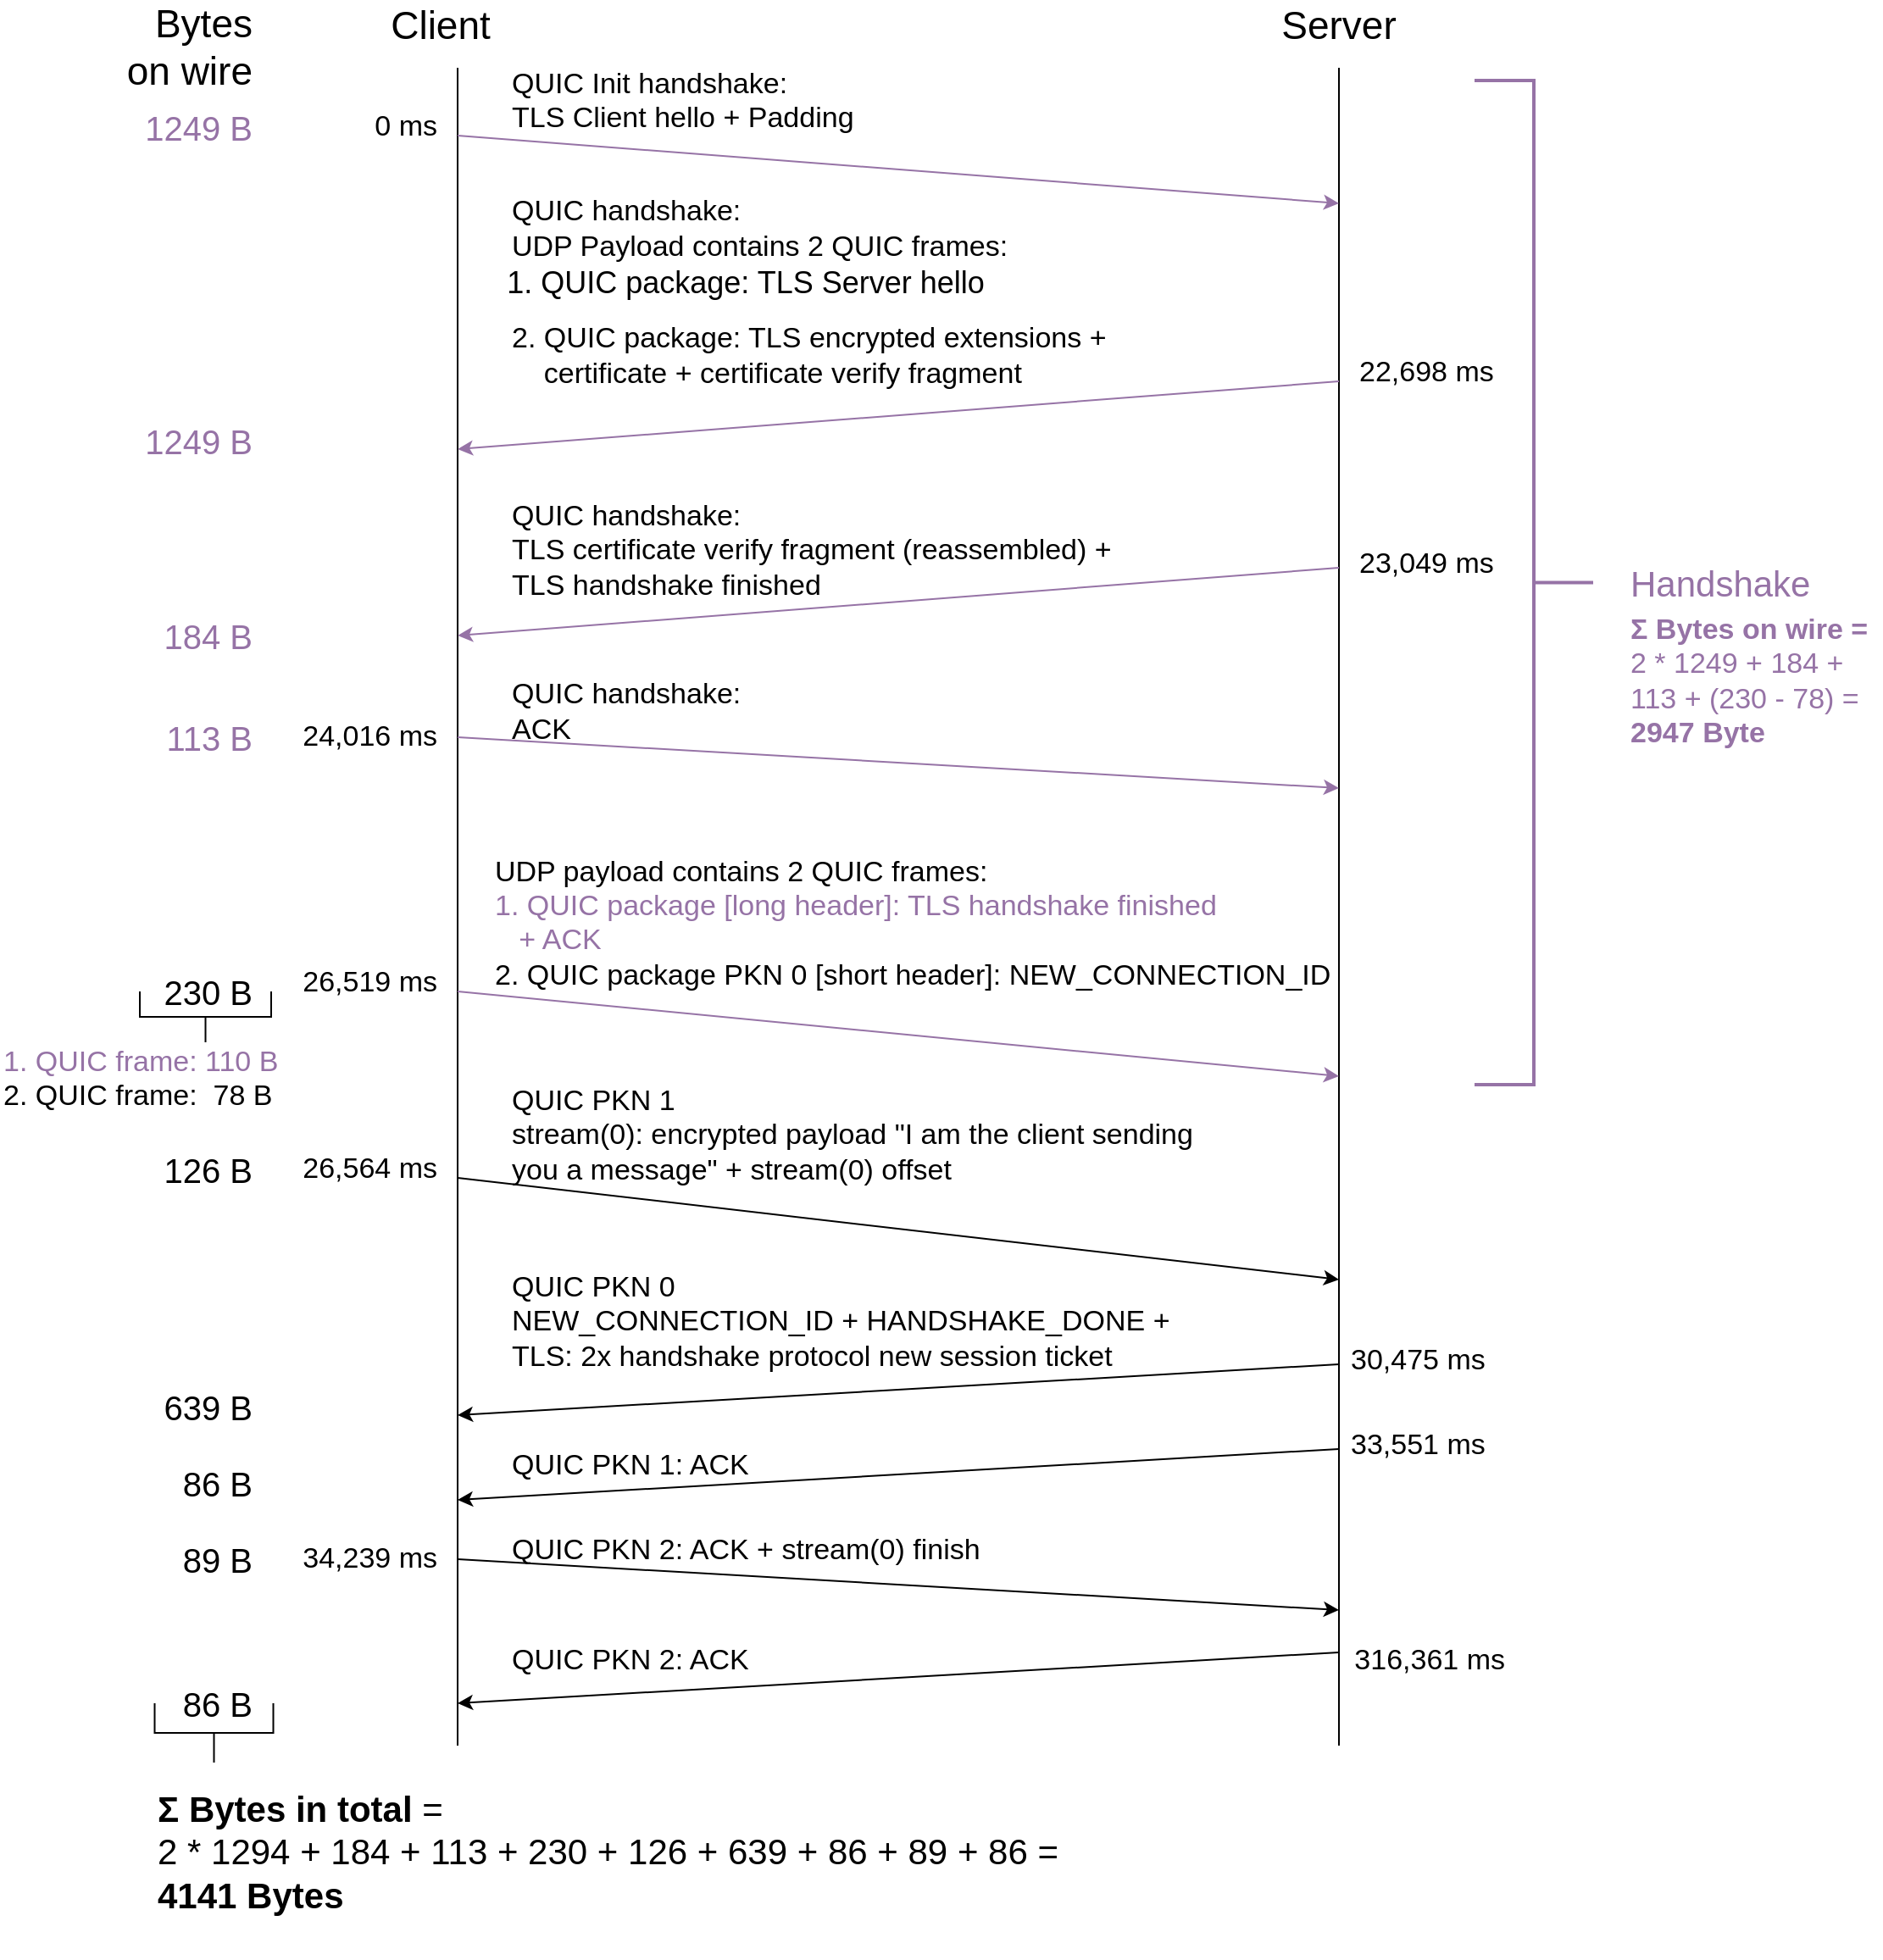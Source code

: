 <mxfile version="14.5.1" type="device"><diagram id="x0gSCZGaEuYicQwvjOlC" name="Page-1"><mxGraphModel dx="1340" dy="742" grid="1" gridSize="10" guides="1" tooltips="1" connect="0" arrows="0" fold="1" page="1" pageScale="1" pageWidth="1200" pageHeight="1200" math="0" shadow="0"><root><mxCell id="0"/><mxCell id="1" parent="0"/><mxCell id="NbLphNs9jakqBW81VieO-15" value="&lt;div&gt;230 B&lt;/div&gt;" style="text;html=1;strokeColor=none;fillColor=none;align=right;verticalAlign=middle;whiteSpace=wrap;rounded=0;fontSize=20;" parent="1" vertex="1"><mxGeometry x="141.25" y="590" width="70" height="30" as="geometry"/></mxCell><mxCell id="_ei9r4hL-XxDYNwg9gA8-1" value="" style="strokeWidth=1;html=1;shape=mxgraph.flowchart.annotation_2;align=left;labelPosition=right;pointerEvents=1;fontSize=17;fontColor=#000000;direction=north;" parent="1" vertex="1"><mxGeometry x="151.25" y="1025" width="70" height="35" as="geometry"/></mxCell><mxCell id="cJGk9ka3zF5pCLoGdGPx-20" value="" style="strokeWidth=1;html=1;shape=mxgraph.flowchart.annotation_2;align=left;labelPosition=right;pointerEvents=1;fontSize=17;fontColor=#000000;direction=north;" parent="1" vertex="1"><mxGeometry x="142.5" y="605" width="77.5" height="30" as="geometry"/></mxCell><mxCell id="YD2Hot73zTa4RAGKzUU3-1" value="" style="endArrow=none;html=1;" parent="1" edge="1"><mxGeometry width="50" height="50" relative="1" as="geometry"><mxPoint x="330" y="1050" as="sourcePoint"/><mxPoint x="330" y="60" as="targetPoint"/></mxGeometry></mxCell><mxCell id="YD2Hot73zTa4RAGKzUU3-2" value="" style="endArrow=none;html=1;" parent="1" edge="1"><mxGeometry width="50" height="50" relative="1" as="geometry"><mxPoint x="850" y="1050" as="sourcePoint"/><mxPoint x="850" y="60" as="targetPoint"/></mxGeometry></mxCell><mxCell id="YD2Hot73zTa4RAGKzUU3-3" value="" style="endArrow=classic;html=1;fillColor=#e1d5e7;strokeColor=#9673A6;" parent="1" edge="1"><mxGeometry width="50" height="50" relative="1" as="geometry"><mxPoint x="330" y="100" as="sourcePoint"/><mxPoint x="850" y="140" as="targetPoint"/></mxGeometry></mxCell><mxCell id="YD2Hot73zTa4RAGKzUU3-4" value="Client" style="text;html=1;strokeColor=none;fillColor=none;align=center;verticalAlign=middle;whiteSpace=wrap;rounded=0;fontSize=23;" parent="1" vertex="1"><mxGeometry x="300" y="25" width="40" height="20" as="geometry"/></mxCell><mxCell id="YD2Hot73zTa4RAGKzUU3-5" value="Server" style="text;html=1;strokeColor=none;fillColor=none;align=center;verticalAlign=middle;whiteSpace=wrap;rounded=0;fontSize=23;" parent="1" vertex="1"><mxGeometry x="830" y="20" width="40" height="30" as="geometry"/></mxCell><mxCell id="YD2Hot73zTa4RAGKzUU3-10" value="" style="endArrow=classic;html=1;fontSize=23;fillColor=#e1d5e7;strokeColor=#9673a6;" parent="1" edge="1"><mxGeometry width="50" height="50" relative="1" as="geometry"><mxPoint x="850" y="245" as="sourcePoint"/><mxPoint x="330" y="285" as="targetPoint"/></mxGeometry></mxCell><mxCell id="YD2Hot73zTa4RAGKzUU3-11" value="&lt;div style=&quot;font-size: 17px&quot;&gt;&lt;font style=&quot;font-size: 17px&quot;&gt;&lt;font&gt;QUIC handshake: &lt;/font&gt;&lt;br&gt;&lt;/font&gt;&lt;/div&gt;&lt;div style=&quot;font-size: 17px&quot;&gt;&lt;font style=&quot;font-size: 17px&quot;&gt;&lt;font&gt;UDP Payload contains 2 QUIC frames:&lt;/font&gt;&lt;br&gt;&lt;/font&gt;&lt;/div&gt;" style="text;html=1;strokeColor=none;fillColor=none;align=left;verticalAlign=middle;whiteSpace=wrap;rounded=0;fontSize=23;" parent="1" vertex="1"><mxGeometry x="360" y="135" width="340" height="40" as="geometry"/></mxCell><mxCell id="YD2Hot73zTa4RAGKzUU3-12" value="&lt;font style=&quot;font-size: 18px&quot;&gt;1. QUIC package: TLS Server hello&lt;br&gt;&lt;/font&gt;" style="text;html=1;strokeColor=none;fillColor=none;align=center;verticalAlign=middle;whiteSpace=wrap;rounded=0;fontSize=23;" parent="1" vertex="1"><mxGeometry x="340" y="175" width="320" height="20" as="geometry"/></mxCell><mxCell id="YD2Hot73zTa4RAGKzUU3-13" value="&lt;div style=&quot;font-size: 17px&quot; align=&quot;left&quot;&gt;&lt;font style=&quot;font-size: 17px&quot;&gt;2&lt;/font&gt;&lt;font style=&quot;font-size: 17px&quot;&gt;. QUIC package: TLS encrypted extensions&lt;/font&gt;&lt;font style=&quot;font-size: 17px&quot;&gt; +&lt;/font&gt;&lt;/div&gt;&lt;div style=&quot;font-size: 17px&quot; align=&quot;left&quot;&gt;&lt;font style=&quot;font-size: 17px&quot;&gt;&amp;nbsp;&amp;nbsp;&amp;nbsp; certificate + certificate verify fragment&lt;br&gt;&lt;/font&gt;&lt;/div&gt;" style="text;html=1;strokeColor=none;fillColor=none;align=left;verticalAlign=middle;whiteSpace=wrap;rounded=0;fontSize=23;" parent="1" vertex="1"><mxGeometry x="360" y="195" width="370" height="70" as="geometry"/></mxCell><mxCell id="YD2Hot73zTa4RAGKzUU3-17" value="&lt;div&gt;&lt;font style=&quot;font-size: 17px&quot;&gt;QUIC&lt;/font&gt;&lt;font&gt; handshake:&lt;/font&gt;&lt;/div&gt;&lt;div&gt;&lt;font&gt;TLS certificate verify fragment (reassembled) + &lt;br&gt;&lt;/font&gt;&lt;/div&gt;&lt;div&gt;&lt;font&gt;TLS handshake finished&lt;br&gt;&lt;/font&gt;&lt;/div&gt;" style="text;html=1;strokeColor=none;fillColor=none;align=left;verticalAlign=middle;whiteSpace=wrap;rounded=0;fontSize=17;" parent="1" vertex="1"><mxGeometry x="360" y="305" width="400" height="80" as="geometry"/></mxCell><mxCell id="YD2Hot73zTa4RAGKzUU3-18" value="" style="endArrow=classic;html=1;fontSize=17;fillColor=#e1d5e7;strokeColor=#9673a6;" parent="1" edge="1"><mxGeometry width="50" height="50" relative="1" as="geometry"><mxPoint x="850" y="355" as="sourcePoint"/><mxPoint x="330" y="395" as="targetPoint"/></mxGeometry></mxCell><mxCell id="YD2Hot73zTa4RAGKzUU3-20" value="" style="endArrow=classic;html=1;fontSize=17;fillColor=#e1d5e7;strokeColor=#9673a6;" parent="1" edge="1"><mxGeometry width="50" height="50" relative="1" as="geometry"><mxPoint x="330" y="455" as="sourcePoint"/><mxPoint x="850" y="485" as="targetPoint"/></mxGeometry></mxCell><mxCell id="YD2Hot73zTa4RAGKzUU3-21" value="&lt;div&gt;&lt;font style=&quot;font-size: 17px&quot;&gt;QUIC&lt;/font&gt;&lt;font&gt; handshake:&lt;/font&gt;&lt;/div&gt;&lt;font&gt;ACK&lt;/font&gt;" style="text;html=1;strokeColor=none;fillColor=none;align=left;verticalAlign=middle;whiteSpace=wrap;rounded=0;fontSize=17;" parent="1" vertex="1"><mxGeometry x="360" y="400" width="210" height="80" as="geometry"/></mxCell><mxCell id="YD2Hot73zTa4RAGKzUU3-23" value="" style="endArrow=classic;html=1;fontSize=17;fillColor=#e1d5e7;strokeColor=#9673a6;" parent="1" edge="1"><mxGeometry width="50" height="50" relative="1" as="geometry"><mxPoint x="330" y="605" as="sourcePoint"/><mxPoint x="850" y="655" as="targetPoint"/></mxGeometry></mxCell><mxCell id="YD2Hot73zTa4RAGKzUU3-24" value="&lt;div&gt;UDP payload contains 2 QUIC frames:&lt;/div&gt;&lt;div&gt;&lt;font color=&quot;#9673A6&quot;&gt;1. QUIC package [long header]: TLS handshake finished&lt;/font&gt;&lt;/div&gt;&lt;div&gt;&lt;font color=&quot;#9673A6&quot;&gt;&amp;nbsp;&amp;nbsp; + ACK&lt;/font&gt;&lt;/div&gt;&lt;div&gt;2. QUIC package PKN 0 [short header]: NEW_CONNECTION_ID &lt;br&gt;&lt;/div&gt;&lt;div&gt;&lt;br&gt;&lt;/div&gt;" style="text;html=1;strokeColor=none;fillColor=none;align=left;verticalAlign=middle;whiteSpace=wrap;rounded=0;fontSize=17;" parent="1" vertex="1"><mxGeometry x="350" y="520" width="520" height="110" as="geometry"/></mxCell><mxCell id="YD2Hot73zTa4RAGKzUU3-25" value="" style="endArrow=classic;html=1;fontSize=17;" parent="1" edge="1"><mxGeometry width="50" height="50" relative="1" as="geometry"><mxPoint x="330" y="715" as="sourcePoint"/><mxPoint x="850" y="775" as="targetPoint"/></mxGeometry></mxCell><mxCell id="YD2Hot73zTa4RAGKzUU3-26" value="&lt;div&gt;&lt;font style=&quot;font-size: 17px&quot;&gt;QUIC&lt;/font&gt; PKN 1 &lt;/div&gt;&lt;div&gt;stream(0): encrypted payload &quot;I am the client sending you a message&quot; + stream(0) offset&lt;br&gt;&lt;/div&gt;" style="text;html=1;strokeColor=none;fillColor=none;align=left;verticalAlign=middle;whiteSpace=wrap;rounded=0;fontSize=17;" parent="1" vertex="1"><mxGeometry x="360" y="650" width="410" height="80" as="geometry"/></mxCell><mxCell id="YD2Hot73zTa4RAGKzUU3-27" value="0 ms" style="text;html=1;strokeColor=none;fillColor=none;align=right;verticalAlign=middle;whiteSpace=wrap;rounded=0;fontSize=17;" parent="1" vertex="1"><mxGeometry x="280" y="85" width="40" height="20" as="geometry"/></mxCell><mxCell id="YD2Hot73zTa4RAGKzUU3-31" value="22,698 ms" style="text;html=1;strokeColor=none;fillColor=none;align=left;verticalAlign=middle;whiteSpace=wrap;rounded=0;fontSize=17;" parent="1" vertex="1"><mxGeometry x="860" y="230" width="90" height="20" as="geometry"/></mxCell><mxCell id="YD2Hot73zTa4RAGKzUU3-36" value="" style="endArrow=classic;html=1;fontSize=17;" parent="1" edge="1"><mxGeometry width="50" height="50" relative="1" as="geometry"><mxPoint x="850" y="825" as="sourcePoint"/><mxPoint x="330" y="855" as="targetPoint"/></mxGeometry></mxCell><mxCell id="YD2Hot73zTa4RAGKzUU3-38" value="&lt;div&gt;&lt;font style=&quot;font-size: 17px&quot;&gt;QUIC&lt;/font&gt; PKN 0 &lt;/div&gt;&lt;div&gt;NEW_CONNECTION_ID + HANDSHAKE_DONE +&lt;/div&gt;&lt;div&gt;TLS: 2x handshake protocol new session ticket&lt;br&gt;&lt;/div&gt;" style="text;html=1;strokeColor=none;fillColor=none;align=left;verticalAlign=middle;whiteSpace=wrap;rounded=0;fontSize=17;" parent="1" vertex="1"><mxGeometry x="360" y="760" width="410" height="80" as="geometry"/></mxCell><mxCell id="YD2Hot73zTa4RAGKzUU3-40" value="" style="endArrow=classic;html=1;fontSize=17;" parent="1" edge="1"><mxGeometry width="50" height="50" relative="1" as="geometry"><mxPoint x="850" y="875" as="sourcePoint"/><mxPoint x="330" y="905" as="targetPoint"/></mxGeometry></mxCell><mxCell id="YD2Hot73zTa4RAGKzUU3-44" value="&lt;div&gt;&lt;font style=&quot;font-size: 17px&quot;&gt;QUIC&lt;/font&gt; PKN 1: ACK&lt;/div&gt;" style="text;html=1;strokeColor=none;fillColor=none;align=left;verticalAlign=middle;whiteSpace=wrap;rounded=0;fontSize=17;" parent="1" vertex="1"><mxGeometry x="360" y="860" width="210" height="50" as="geometry"/></mxCell><mxCell id="YD2Hot73zTa4RAGKzUU3-47" value="&lt;div&gt;&lt;font style=&quot;font-size: 17px&quot;&gt;QUIC&lt;/font&gt;&lt;font style=&quot;font-size: 17px&quot;&gt; PKN 2: ACK + stream(0) finish&lt;/font&gt;&lt;/div&gt;" style="text;html=1;strokeColor=none;fillColor=none;align=left;verticalAlign=middle;whiteSpace=wrap;rounded=0;fontSize=17;" parent="1" vertex="1"><mxGeometry x="360" y="910" width="380" height="50" as="geometry"/></mxCell><mxCell id="YD2Hot73zTa4RAGKzUU3-48" value="" style="endArrow=classic;html=1;fontSize=17;" parent="1" edge="1"><mxGeometry width="50" height="50" relative="1" as="geometry"><mxPoint x="850" y="995" as="sourcePoint"/><mxPoint x="330" y="1025" as="targetPoint"/></mxGeometry></mxCell><mxCell id="YD2Hot73zTa4RAGKzUU3-49" value="" style="endArrow=classic;html=1;fontSize=17;" parent="1" edge="1"><mxGeometry width="50" height="50" relative="1" as="geometry"><mxPoint x="330" y="940" as="sourcePoint"/><mxPoint x="850" y="970" as="targetPoint"/></mxGeometry></mxCell><mxCell id="YD2Hot73zTa4RAGKzUU3-54" value="&lt;div&gt;&lt;font style=&quot;font-size: 17px&quot;&gt;QUIC&lt;/font&gt; PKN 2: ACK&lt;/div&gt;" style="text;html=1;strokeColor=none;fillColor=none;align=left;verticalAlign=middle;whiteSpace=wrap;rounded=0;fontSize=17;" parent="1" vertex="1"><mxGeometry x="360" y="975" width="210" height="50" as="geometry"/></mxCell><mxCell id="NbLphNs9jakqBW81VieO-2" value="23,049 ms" style="text;html=1;strokeColor=none;fillColor=none;align=left;verticalAlign=middle;whiteSpace=wrap;rounded=0;fontSize=17;" parent="1" vertex="1"><mxGeometry x="860" y="340" width="100" height="25" as="geometry"/></mxCell><mxCell id="NbLphNs9jakqBW81VieO-3" value="24,016 ms" style="text;html=1;strokeColor=none;fillColor=none;align=right;verticalAlign=middle;whiteSpace=wrap;rounded=0;fontSize=17;" parent="1" vertex="1"><mxGeometry x="220" y="445" width="100" height="20" as="geometry"/></mxCell><mxCell id="NbLphNs9jakqBW81VieO-4" value="26,519 ms" style="text;html=1;strokeColor=none;fillColor=none;align=right;verticalAlign=middle;whiteSpace=wrap;rounded=0;fontSize=17;" parent="1" vertex="1"><mxGeometry x="220" y="590" width="100" height="20" as="geometry"/></mxCell><mxCell id="NbLphNs9jakqBW81VieO-5" value="26,564 ms" style="text;html=1;strokeColor=none;fillColor=none;align=right;verticalAlign=middle;whiteSpace=wrap;rounded=0;fontSize=17;" parent="1" vertex="1"><mxGeometry x="220" y="700" width="100" height="20" as="geometry"/></mxCell><mxCell id="NbLphNs9jakqBW81VieO-6" value="30,475 ms" style="text;html=1;strokeColor=none;fillColor=none;align=left;verticalAlign=middle;whiteSpace=wrap;rounded=0;fontSize=17;" parent="1" vertex="1"><mxGeometry x="855" y="810" width="100" height="25" as="geometry"/></mxCell><mxCell id="NbLphNs9jakqBW81VieO-7" value="33,551 ms" style="text;html=1;strokeColor=none;fillColor=none;align=left;verticalAlign=middle;whiteSpace=wrap;rounded=0;fontSize=17;" parent="1" vertex="1"><mxGeometry x="855" y="860" width="100" height="25" as="geometry"/></mxCell><mxCell id="NbLphNs9jakqBW81VieO-8" value="34,239 ms" style="text;html=1;strokeColor=none;fillColor=none;align=right;verticalAlign=middle;whiteSpace=wrap;rounded=0;fontSize=17;" parent="1" vertex="1"><mxGeometry x="220" y="930" width="100" height="20" as="geometry"/></mxCell><mxCell id="NbLphNs9jakqBW81VieO-9" value="316,361 ms" style="text;html=1;strokeColor=none;fillColor=none;align=right;verticalAlign=middle;whiteSpace=wrap;rounded=0;fontSize=17;" parent="1" vertex="1"><mxGeometry x="850" y="990" width="100" height="20" as="geometry"/></mxCell><mxCell id="NbLphNs9jakqBW81VieO-10" value="&lt;div&gt;Bytes &lt;br&gt;&lt;/div&gt;&lt;div&gt;on wire&lt;br&gt;&lt;/div&gt;" style="text;html=1;strokeColor=none;fillColor=none;align=right;verticalAlign=middle;whiteSpace=wrap;rounded=0;fontSize=23;" parent="1" vertex="1"><mxGeometry x="122.25" y="25" width="89" height="45" as="geometry"/></mxCell><mxCell id="NbLphNs9jakqBW81VieO-11" value="1249 B" style="text;html=1;strokeColor=none;fillColor=none;align=right;verticalAlign=middle;whiteSpace=wrap;rounded=0;fontSize=20;fontColor=#9673A6;" parent="1" vertex="1"><mxGeometry x="141.25" y="85" width="70" height="20" as="geometry"/></mxCell><mxCell id="NbLphNs9jakqBW81VieO-12" value="1249 B" style="text;html=1;strokeColor=none;fillColor=none;align=right;verticalAlign=middle;whiteSpace=wrap;rounded=0;fontSize=20;fontColor=#9673A6;" parent="1" vertex="1"><mxGeometry x="141.25" y="270" width="70" height="20" as="geometry"/></mxCell><mxCell id="NbLphNs9jakqBW81VieO-13" value="184 B" style="text;html=1;strokeColor=none;fillColor=none;align=right;verticalAlign=middle;whiteSpace=wrap;rounded=0;fontSize=20;fontColor=#9673A6;" parent="1" vertex="1"><mxGeometry x="141.25" y="385" width="70" height="20" as="geometry"/></mxCell><mxCell id="NbLphNs9jakqBW81VieO-14" value="113 B" style="text;html=1;strokeColor=none;fillColor=none;align=right;verticalAlign=middle;whiteSpace=wrap;rounded=0;fontSize=20;fontColor=#9673A6;" parent="1" vertex="1"><mxGeometry x="141.25" y="445" width="70" height="20" as="geometry"/></mxCell><mxCell id="NbLphNs9jakqBW81VieO-16" value="126 B" style="text;html=1;strokeColor=none;fillColor=none;align=right;verticalAlign=middle;whiteSpace=wrap;rounded=0;fontSize=20;" parent="1" vertex="1"><mxGeometry x="141.25" y="700" width="70" height="20" as="geometry"/></mxCell><mxCell id="NbLphNs9jakqBW81VieO-17" value="639 B" style="text;html=1;strokeColor=none;fillColor=none;align=right;verticalAlign=middle;whiteSpace=wrap;rounded=0;fontSize=20;" parent="1" vertex="1"><mxGeometry x="141.25" y="840" width="70" height="20" as="geometry"/></mxCell><mxCell id="NbLphNs9jakqBW81VieO-18" value="86 B" style="text;html=1;strokeColor=none;fillColor=none;align=right;verticalAlign=middle;whiteSpace=wrap;rounded=0;fontSize=20;" parent="1" vertex="1"><mxGeometry x="141.25" y="885" width="70" height="20" as="geometry"/></mxCell><mxCell id="NbLphNs9jakqBW81VieO-19" value="89 B" style="text;html=1;strokeColor=none;fillColor=none;align=right;verticalAlign=middle;whiteSpace=wrap;rounded=0;fontSize=20;" parent="1" vertex="1"><mxGeometry x="141.25" y="930" width="70" height="20" as="geometry"/></mxCell><mxCell id="NbLphNs9jakqBW81VieO-20" value="86 B" style="text;html=1;strokeColor=none;fillColor=none;align=right;verticalAlign=middle;whiteSpace=wrap;rounded=0;fontSize=20;" parent="1" vertex="1"><mxGeometry x="141.25" y="1015" width="70" height="20" as="geometry"/></mxCell><mxCell id="cJGk9ka3zF5pCLoGdGPx-15" value="" style="strokeWidth=2;html=1;shape=mxgraph.flowchart.annotation_2;align=left;labelPosition=right;pointerEvents=1;direction=west;fillColor=#e1d5e7;strokeColor=#9673a6;" parent="1" vertex="1"><mxGeometry x="930" y="67.5" width="70" height="592.5" as="geometry"/></mxCell><mxCell id="cJGk9ka3zF5pCLoGdGPx-16" value="Handshake" style="text;html=1;strokeColor=none;fillColor=none;align=left;verticalAlign=middle;whiteSpace=wrap;rounded=0;fontSize=21;fontColor=#9673A6;" parent="1" vertex="1"><mxGeometry x="1020" y="351.25" width="120" height="25" as="geometry"/></mxCell><mxCell id="cJGk9ka3zF5pCLoGdGPx-22" value="&lt;div style=&quot;font-size: 17px&quot;&gt;&lt;font style=&quot;font-size: 17px&quot; color=&quot;#9673A6&quot;&gt;&lt;b&gt;Σ Bytes on wire =&lt;/b&gt;&lt;br style=&quot;font-size: 17px&quot;&gt;&lt;/font&gt;&lt;/div&gt;&lt;div style=&quot;font-size: 17px&quot;&gt;&lt;font color=&quot;#9673A6&quot;&gt;2 * 1249 + 184 + 113 + (230 - 78) =&lt;/font&gt;&lt;/div&gt;&lt;div style=&quot;font-size: 17px&quot;&gt;&lt;font color=&quot;#9673A6&quot;&gt;&lt;b&gt;2947&lt;/b&gt; &lt;b&gt;Byte&lt;/b&gt;&lt;br&gt;&lt;/font&gt;&lt;/div&gt;&lt;div style=&quot;font-size: 17px&quot;&gt;&lt;font color=&quot;#9673A6&quot;&gt;&lt;br&gt;&lt;/font&gt;&lt;/div&gt;&lt;font style=&quot;font-size: 17px&quot; color=&quot;#9673A6&quot;&gt;&lt;br style=&quot;font-size: 17px&quot;&gt;&lt;/font&gt;" style="text;whiteSpace=wrap;html=1;fontSize=17;fontColor=#000000;" parent="1" vertex="1"><mxGeometry x="1020" y="375" width="150" height="85" as="geometry"/></mxCell><mxCell id="cJGk9ka3zF5pCLoGdGPx-24" value="&lt;font style=&quot;font-size: 21px&quot;&gt;&lt;b&gt;Σ &lt;/b&gt;&lt;/font&gt;&lt;font style=&quot;font-size: 21px&quot;&gt;&lt;b&gt;Bytes in total&lt;/b&gt; = &lt;br&gt;&lt;/font&gt;&lt;div&gt;2 * 1294 + 184 + 113 + 230 + 126 + 639 + 86 + 89 + 86 = &lt;b&gt;4141 Bytes&lt;/b&gt;&lt;br&gt;&lt;/div&gt;&lt;div&gt;&lt;br&gt;&lt;/div&gt;" style="text;html=1;strokeColor=none;fillColor=none;align=left;verticalAlign=middle;whiteSpace=wrap;rounded=0;fontSize=21;" parent="1" vertex="1"><mxGeometry x="151.25" y="1080" width="569" height="90" as="geometry"/></mxCell><mxCell id="cJGk9ka3zF5pCLoGdGPx-18" value="&lt;div&gt;2. QUIC frame:&amp;nbsp; 78 B&amp;nbsp; &lt;/div&gt;" style="text;whiteSpace=wrap;html=1;fontSize=17;fontColor=#000000;align=left;" parent="1" vertex="1"><mxGeometry x="60.0" y="650" width="170" height="30" as="geometry"/></mxCell><mxCell id="cJGk9ka3zF5pCLoGdGPx-19" value="&lt;font color=&quot;#9673A6&quot;&gt;1. QUIC frame: 110 B&lt;/font&gt;" style="text;whiteSpace=wrap;html=1;fontSize=17;fontColor=#000000;" parent="1" vertex="1"><mxGeometry x="60.0" y="630" width="170" height="30" as="geometry"/></mxCell><mxCell id="lOOT95ph3d6Xh6VxuKmL-1" value="" style="group" vertex="1" connectable="0" parent="1"><mxGeometry x="360" y="60" width="360" height="55" as="geometry"/></mxCell><mxCell id="YD2Hot73zTa4RAGKzUU3-7" value="&lt;div&gt;&lt;font style=&quot;font-size: 17px&quot;&gt;TLS Client hello&lt;/font&gt;&lt;font&gt; + Padding&lt;/font&gt;&lt;/div&gt;" style="text;html=1;strokeColor=none;fillColor=none;align=left;verticalAlign=middle;whiteSpace=wrap;rounded=0;fontSize=17;" parent="lOOT95ph3d6Xh6VxuKmL-1" vertex="1"><mxGeometry y="5" width="360" height="50" as="geometry"/></mxCell><mxCell id="YD2Hot73zTa4RAGKzUU3-15" value="&lt;font style=&quot;font-size: 17px&quot;&gt;QUIC&lt;/font&gt;&lt;font style=&quot;font-size: 17px&quot;&gt;&lt;font style=&quot;font-size: 17px&quot;&gt; Init handshake&lt;/font&gt;&lt;font style=&quot;font-size: 17px&quot;&gt;: &lt;/font&gt;&lt;br style=&quot;font-size: 17px&quot;&gt;&lt;/font&gt;" style="text;html=1;strokeColor=none;fillColor=none;align=left;verticalAlign=middle;whiteSpace=wrap;rounded=0;fontSize=17;" parent="lOOT95ph3d6Xh6VxuKmL-1" vertex="1"><mxGeometry width="210" height="20" as="geometry"/></mxCell></root></mxGraphModel></diagram></mxfile>